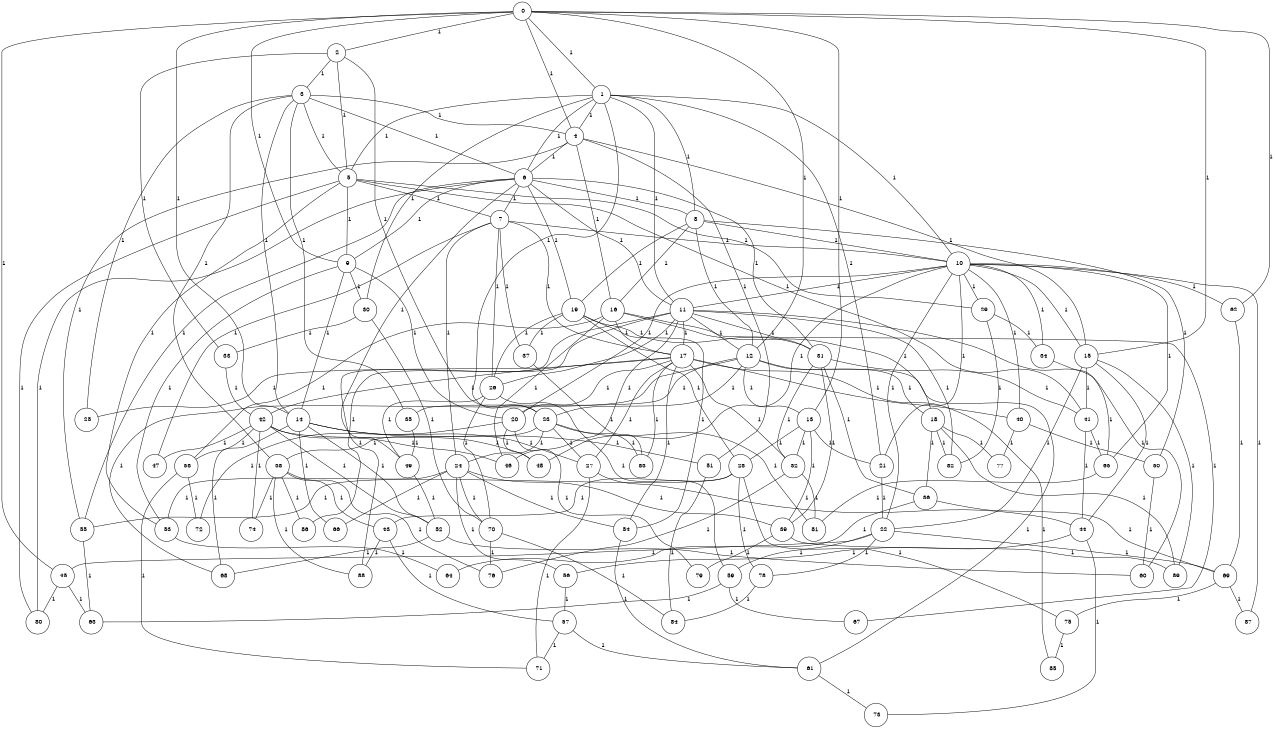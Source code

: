 graph G {
size="8.5,11;"
ratio = "expand;"
fixedsize="true;"
overlap="scale;"
node[shape=circle,width=.12,hight=.12,fontsize=12]
edge[fontsize=12]

0[label=" 0" color=black, pos="1.0553455,1.2117305!"];
1[label=" 1" color=black, pos="0.7621424,1.4024163!"];
2[label=" 2" color=black, pos="1.8101522,1.2018467!"];
3[label=" 3" color=black, pos="1.8338586,0.73161282!"];
4[label=" 4" color=black, pos="0.99248613,2.8439993!"];
5[label=" 5" color=black, pos="2.4322435,2.6326992!"];
6[label=" 6" color=black, pos="0.32815228,1.6867187!"];
7[label=" 7" color=black, pos="1.7665123,2.963374!"];
8[label=" 8" color=black, pos="2.633269,1.2179305!"];
9[label=" 9" color=black, pos="2.4450318,2.6385959!"];
10[label=" 10" color=black, pos="1.5169645,0.57299057!"];
11[label=" 11" color=black, pos="1.545388,0.75589343!"];
12[label=" 12" color=black, pos="1.5828453,0.98692731!"];
13[label=" 13" color=black, pos="2.1908994,1.8800494!"];
14[label=" 14" color=black, pos="2.7811607,2.8795613!"];
15[label=" 15" color=black, pos="1.0990066,1.3695308!"];
16[label=" 16" color=black, pos="1.0180398,1.127687!"];
17[label=" 17" color=black, pos="1.207808,1.7182555!"];
18[label=" 18" color=black, pos="2.6067256,1.0755955!"];
19[label=" 19" color=black, pos="0.59584947,0.68998769!"];
20[label=" 20" color=black, pos="1.4313816,1.1937836!"];
21[label=" 21" color=black, pos="1.2965416,1.1413328!"];
22[label=" 22" color=black, pos="1.640601,2.6253753!"];
23[label=" 23" color=black, pos="0.86382933,1.4718833!"];
24[label=" 24" color=black, pos="0.5823673,1.3449406!"];
25[label=" 25" color=black, pos="1.3658532,2.5149478!"];
26[label=" 26" color=black, pos="0.35444221,1.1246924!"];
27[label=" 27" color=black, pos="0.42203227,0.12898645!"];
28[label=" 28" color=black, pos="0.49159504,1.475695!"];
29[label=" 29" color=black, pos="0.39660299,2.8658389!"];
30[label=" 30" color=black, pos="1.6379218,2.7768116!"];
31[label=" 31" color=black, pos="2.4861202,2.3836202!"];
32[label=" 32" color=black, pos="1.8482652,2.8586628!"];
33[label=" 33" color=black, pos="2.7917569,1.1866972!"];
34[label=" 34" color=black, pos="0.96415396,1.0964908!"];
35[label=" 35" color=black, pos="0.12606958,1.2396001!"];
36[label=" 36" color=black, pos="0.54824731,1.4058012!"];
37[label=" 37" color=black, pos="0.33232287,0.98205431!"];
38[label=" 38" color=black, pos="1.7628543,1.4719958!"];
39[label=" 39" color=black, pos="1.0075609,0.31746205!"];
40[label=" 40" color=black, pos="0.58417683,0.069944472!"];
41[label=" 41" color=black, pos="2.5497355,0.52213291!"];
42[label=" 42" color=black, pos="0.5680312,1.9000757!"];
43[label=" 43" color=black, pos="2.844101,2.3117654!"];
44[label=" 44" color=black, pos="0.85497099,2.3371987!"];
45[label=" 45" color=black, pos="0.98920669,0.15753853!"];
46[label=" 46" color=black, pos="0.078118917,0.0010354817!"];
47[label=" 47" color=black, pos="0.48515034,0.94150586!"];
48[label=" 48" color=black, pos="1.4946224,1.4452609!"];
49[label=" 49" color=black, pos="2.268092,0.55824743!"];
50[label=" 50" color=black, pos="0.58601759,2.530224!"];
51[label=" 51" color=black, pos="2.597999,0.82246696!"];
52[label=" 52" color=black, pos="0.55955596,1.6402639!"];
53[label=" 53" color=black, pos="2.4789186,0.30082363!"];
54[label=" 54" color=black, pos="2.4273367,2.6427173!"];
55[label=" 55" color=black, pos="2.6203566,1.9818142!"];
56[label=" 56" color=black, pos="1.5956735,1.159337!"];
57[label=" 57" color=black, pos="0.394469,2.6998887!"];
58[label=" 58" color=black, pos="2.1759076,1.4106052!"];
59[label=" 59" color=black, pos="1.072102,2.2268766!"];
60[label=" 60" color=black, pos="2.3927378,2.1804206!"];
61[label=" 61" color=black, pos="1.6649428,1.4286939!"];
62[label=" 62" color=black, pos="0.78310334,1.0047666!"];
63[label=" 63" color=black, pos="1.6556343,1.518439!"];
64[label=" 64" color=black, pos="1.413656,2.1150732!"];
65[label=" 65" color=black, pos="0.39536045,0.78861155!"];
66[label=" 66" color=black, pos="2.0450745,0.3451746!"];
67[label=" 67" color=black, pos="0.43228894,1.7488344!"];
68[label=" 68" color=black, pos="2.4391916,1.6966831!"];
69[label=" 69" color=black, pos="1.4104993,0.19641393!"];
70[label=" 70" color=black, pos="2.1967881,0.59706257!"];
71[label=" 71" color=black, pos="1.1877613,2.1037301!"];
72[label=" 72" color=black, pos="1.7932776,2.4095422!"];
73[label=" 73" color=black, pos="2.0337652,0.7599061!"];
74[label=" 74" color=black, pos="0.39737054,1.1960162!"];
75[label=" 75" color=black, pos="1.6771319,2.6546862!"];
76[label=" 76" color=black, pos="0.87410561,0.22045788!"];
77[label=" 77" color=black, pos="0.47674627,2.4782075!"];
78[label=" 78" color=black, pos="2.6180523,1.5259567!"];
79[label=" 79" color=black, pos="1.1907716,2.4072309!"];
80[label=" 80" color=black, pos="0.84849016,1.1726874!"];
81[label=" 81" color=black, pos="2.0149269,1.961095!"];
82[label=" 82" color=black, pos="1.0376742,1.2419569!"];
83[label=" 83" color=black, pos="0.10196179,1.8311295!"];
84[label=" 84" color=black, pos="1.2480125,0.26067225!"];
85[label=" 85" color=black, pos="0.4684592,2.3982931!"];
86[label=" 86" color=black, pos="2.8141497,1.8923251!"];
87[label=" 87" color=black, pos="2.5539366,1.9889706!"];
88[label=" 88" color=black, pos="1.1163291,0.28468212!"];
89[label=" 89" color=black, pos="0.094251456,1.5435535!"];
0--1[label="1"]
0--2[label="1"]
0--4[label="1"]
0--9[label="1"]
0--12[label="1"]
0--13[label="1"]
0--14[label="1"]
0--15[label="1"]
0--45[label="1"]
0--62[label="1"]
1--4[label="1"]
1--5[label="1"]
1--6[label="1"]
1--8[label="1"]
1--10[label="1"]
1--11[label="1"]
1--21[label="1"]
1--23[label="1"]
1--30[label="1"]
2--3[label="1"]
2--5[label="1"]
2--23[label="1"]
2--33[label="1"]
3--4[label="1"]
3--5[label="1"]
3--6[label="1"]
3--14[label="1"]
3--25[label="1"]
3--35[label="1"]
3--38[label="1"]
4--6[label="1"]
4--15[label="1"]
4--16[label="1"]
4--51[label="1"]
4--55[label="1"]
5--7[label="1"]
5--9[label="1"]
5--29[label="1"]
5--41[label="1"]
5--53[label="1"]
5--80[label="1"]
6--7[label="1"]
6--8[label="1"]
6--9[label="1"]
6--11[label="1"]
6--19[label="1"]
6--31[label="1"]
6--49[label="1"]
6--55[label="1"]
6--80[label="1"]
7--10[label="1"]
7--17[label="1"]
7--24[label="1"]
7--26[label="1"]
7--37[label="1"]
7--47[label="1"]
8--10[label="1"]
8--12[label="1"]
8--16[label="1"]
8--19[label="1"]
8--50[label="1"]
9--14[label="1"]
9--20[label="1"]
9--30[label="1"]
9--53[label="1"]
10--11[label="1"]
10--15[label="1"]
10--20[label="1"]
10--21[label="1"]
10--22[label="1"]
10--29[label="1"]
10--34[label="1"]
10--40[label="1"]
10--48[label="1"]
10--62[label="1"]
10--65[label="1"]
10--87[label="1"]
11--12[label="1"]
11--17[label="1"]
11--26[label="1"]
11--31[label="1"]
11--46[label="1"]
11--60[label="1"]
11--82[label="1"]
11--86[label="1"]
11--88[label="1"]
12--13[label="1"]
12--18[label="1"]
12--23[label="1"]
12--35[label="1"]
12--61[label="1"]
12--68[label="1"]
13--21[label="1"]
13--28[label="1"]
13--32[label="1"]
13--39[label="1"]
14--27[label="1"]
14--51[label="1"]
14--52[label="1"]
14--66[label="1"]
14--68[label="1"]
15--22[label="1"]
15--41[label="1"]
15--44[label="1"]
15--89[label="1"]
16--17[label="1"]
16--18[label="1"]
16--46[label="1"]
16--58[label="1"]
16--67[label="1"]
17--20[label="1"]
17--25[label="1"]
17--27[label="1"]
17--32[label="1"]
17--40[label="1"]
17--42[label="1"]
17--54[label="1"]
17--83[label="1"]
17--85[label="1"]
18--36[label="1"]
18--77[label="1"]
18--82[label="1"]
18--89[label="1"]
19--26[label="1"]
19--28[label="1"]
19--31[label="1"]
19--37[label="1"]
19--54[label="1"]
20--48[label="1"]
20--72[label="1"]
20--79[label="1"]
21--22[label="1"]
22--45[label="1"]
22--59[label="1"]
22--69[label="1"]
22--78[label="1"]
23--24[label="1"]
23--27[label="1"]
23--38[label="1"]
23--81[label="1"]
23--83[label="1"]
24--39[label="1"]
24--53[label="1"]
24--54[label="1"]
24--56[label="1"]
24--66[label="1"]
24--70[label="1"]
26--49[label="1"]
26--59[label="1"]
26--70[label="1"]
27--44[label="1"]
27--71[label="1"]
28--43[label="1"]
28--55[label="1"]
28--75[label="1"]
28--78[label="1"]
29--34[label="1"]
29--82[label="1"]
30--33[label="1"]
30--70[label="1"]
31--32[label="1"]
31--36[label="1"]
31--39[label="1"]
31--41[label="1"]
32--76[label="1"]
32--81[label="1"]
33--42[label="1"]
34--65[label="1"]
35--49[label="1"]
36--64[label="1"]
36--69[label="1"]
37--83[label="1"]
38--43[label="1"]
38--74[label="1"]
38--76[label="1"]
38--86[label="1"]
38--88[label="1"]
39--79[label="1"]
39--89[label="1"]
40--50[label="1"]
40--77[label="1"]
41--44[label="1"]
41--65[label="1"]
42--46[label="1"]
42--47[label="1"]
42--48[label="1"]
42--52[label="1"]
42--58[label="1"]
42--74[label="1"]
43--57[label="1"]
43--88[label="1"]
44--56[label="1"]
44--73[label="1"]
45--63[label="1"]
45--80[label="1"]
49--52[label="1"]
50--60[label="1"]
51--84[label="1"]
52--60[label="1"]
52--68[label="1"]
53--64[label="1"]
54--61[label="1"]
55--63[label="1"]
56--57[label="1"]
57--61[label="1"]
57--71[label="1"]
58--71[label="1"]
58--72[label="1"]
59--63[label="1"]
59--67[label="1"]
61--73[label="1"]
62--69[label="1"]
65--81[label="1"]
69--75[label="1"]
69--87[label="1"]
70--76[label="1"]
70--84[label="1"]
75--85[label="1"]
78--84[label="1"]

}
